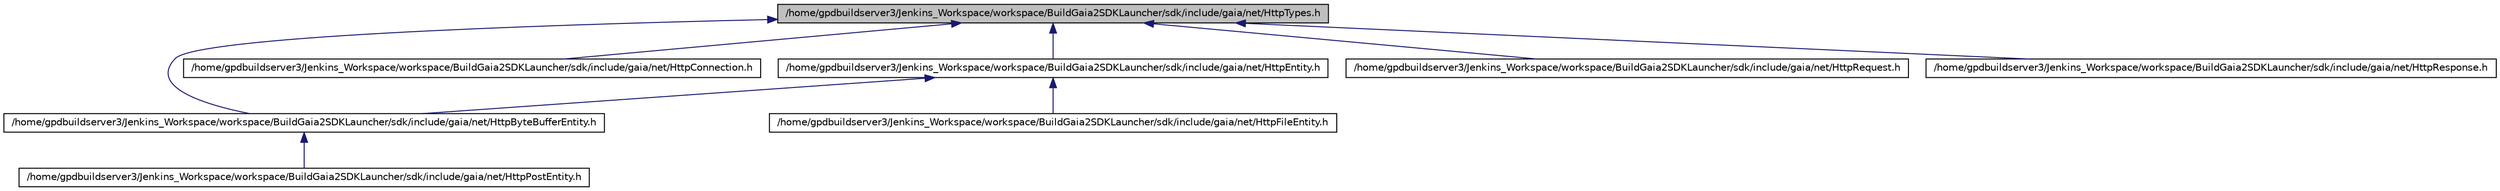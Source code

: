 digraph G
{
  edge [fontname="Helvetica",fontsize="10",labelfontname="Helvetica",labelfontsize="10"];
  node [fontname="Helvetica",fontsize="10",shape=record];
  Node1 [label="/home/gpdbuildserver3/Jenkins_Workspace/workspace/BuildGaia2SDKLauncher/sdk/include/gaia/net/HttpTypes.h",height=0.2,width=0.4,color="black", fillcolor="grey75", style="filled" fontcolor="black"];
  Node1 -> Node2 [dir=back,color="midnightblue",fontsize="10",style="solid",fontname="Helvetica"];
  Node2 [label="/home/gpdbuildserver3/Jenkins_Workspace/workspace/BuildGaia2SDKLauncher/sdk/include/gaia/net/HttpByteBufferEntity.h",height=0.2,width=0.4,color="black", fillcolor="white", style="filled",URL="$d8/dad/_http_byte_buffer_entity_8h.html"];
  Node2 -> Node3 [dir=back,color="midnightblue",fontsize="10",style="solid",fontname="Helvetica"];
  Node3 [label="/home/gpdbuildserver3/Jenkins_Workspace/workspace/BuildGaia2SDKLauncher/sdk/include/gaia/net/HttpPostEntity.h",height=0.2,width=0.4,color="black", fillcolor="white", style="filled",URL="$d7/da1/_http_post_entity_8h.html"];
  Node1 -> Node4 [dir=back,color="midnightblue",fontsize="10",style="solid",fontname="Helvetica"];
  Node4 [label="/home/gpdbuildserver3/Jenkins_Workspace/workspace/BuildGaia2SDKLauncher/sdk/include/gaia/net/HttpConnection.h",height=0.2,width=0.4,color="black", fillcolor="white", style="filled",URL="$dd/d72/_http_connection_8h.html"];
  Node1 -> Node5 [dir=back,color="midnightblue",fontsize="10",style="solid",fontname="Helvetica"];
  Node5 [label="/home/gpdbuildserver3/Jenkins_Workspace/workspace/BuildGaia2SDKLauncher/sdk/include/gaia/net/HttpEntity.h",height=0.2,width=0.4,color="black", fillcolor="white", style="filled",URL="$d8/d2d/_http_entity_8h.html"];
  Node5 -> Node2 [dir=back,color="midnightblue",fontsize="10",style="solid",fontname="Helvetica"];
  Node5 -> Node6 [dir=back,color="midnightblue",fontsize="10",style="solid",fontname="Helvetica"];
  Node6 [label="/home/gpdbuildserver3/Jenkins_Workspace/workspace/BuildGaia2SDKLauncher/sdk/include/gaia/net/HttpFileEntity.h",height=0.2,width=0.4,color="black", fillcolor="white", style="filled",URL="$d9/d20/_http_file_entity_8h.html"];
  Node1 -> Node7 [dir=back,color="midnightblue",fontsize="10",style="solid",fontname="Helvetica"];
  Node7 [label="/home/gpdbuildserver3/Jenkins_Workspace/workspace/BuildGaia2SDKLauncher/sdk/include/gaia/net/HttpRequest.h",height=0.2,width=0.4,color="black", fillcolor="white", style="filled",URL="$d3/d95/_http_request_8h.html"];
  Node1 -> Node8 [dir=back,color="midnightblue",fontsize="10",style="solid",fontname="Helvetica"];
  Node8 [label="/home/gpdbuildserver3/Jenkins_Workspace/workspace/BuildGaia2SDKLauncher/sdk/include/gaia/net/HttpResponse.h",height=0.2,width=0.4,color="black", fillcolor="white", style="filled",URL="$d1/d33/_http_response_8h.html"];
}
